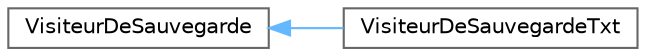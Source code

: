 digraph "Graphe hiérarchique des classes"
{
 // LATEX_PDF_SIZE
  bgcolor="transparent";
  edge [fontname=Helvetica,fontsize=10,labelfontname=Helvetica,labelfontsize=10];
  node [fontname=Helvetica,fontsize=10,shape=box,height=0.2,width=0.4];
  rankdir="LR";
  Node0 [label="VisiteurDeSauvegarde",height=0.2,width=0.4,color="grey40", fillcolor="white", style="filled",URL="$class_visiteur_de_sauvegarde.html",tooltip=" "];
  Node0 -> Node1 [dir="back",color="steelblue1",style="solid"];
  Node1 [label="VisiteurDeSauvegardeTxt",height=0.2,width=0.4,color="grey40", fillcolor="white", style="filled",URL="$class_visiteur_de_sauvegarde_txt.html",tooltip=" "];
}
